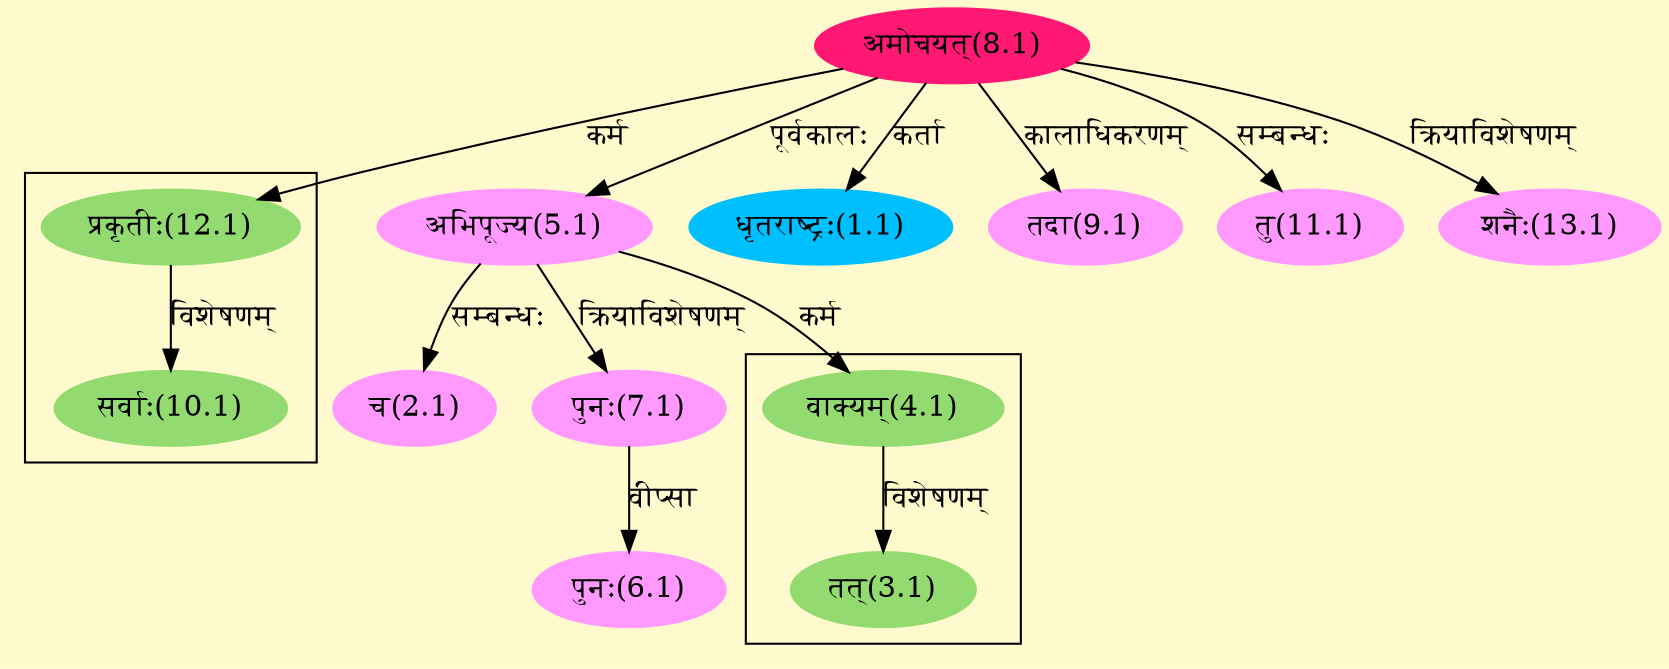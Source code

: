 digraph G{
rankdir=BT;
 compound=true;
 bgcolor="lemonchiffon1";

subgraph cluster_1{
Node3_1 [style=filled, color="#93DB70" label = "तत्(3.1)"]
Node4_1 [style=filled, color="#93DB70" label = "वाक्यम्(4.1)"]

}

subgraph cluster_2{
Node10_1 [style=filled, color="#93DB70" label = "सर्वाः(10.1)"]
Node12_1 [style=filled, color="#93DB70" label = "प्रकृतीः(12.1)"]

}
Node1_1 [style=filled, color="#00BFFF" label = "धृतराष्ट्रः(1.1)"]
Node8_1 [style=filled, color="#FF1975" label = "अमोचयत्(8.1)"]
Node2_1 [style=filled, color="#FF99FF" label = "च(2.1)"]
Node5_1 [style=filled, color="#FF99FF" label = "अभिपूज्य(5.1)"]
Node4_1 [style=filled, color="#93DB70" label = "वाक्यम्(4.1)"]
Node6_1 [style=filled, color="#FF99FF" label = "पुनः(6.1)"]
Node7_1 [style=filled, color="#FF99FF" label = "पुनः(7.1)"]
Node [style=filled, color="" label = "()"]
Node9_1 [style=filled, color="#FF99FF" label = "तदा(9.1)"]
Node11_1 [style=filled, color="#FF99FF" label = "तु(11.1)"]
Node12_1 [style=filled, color="#93DB70" label = "प्रकृतीः(12.1)"]
Node13_1 [style=filled, color="#FF99FF" label = "शनैः(13.1)"]
/* Start of Relations section */

Node1_1 -> Node8_1 [  label="कर्ता"  dir="back" ]
Node2_1 -> Node5_1 [  label="सम्बन्धः"  dir="back" ]
Node3_1 -> Node4_1 [  label="विशेषणम्"  dir="back" ]
Node4_1 -> Node5_1 [  label="कर्म"  dir="back" ]
Node5_1 -> Node8_1 [  label="पूर्वकालः"  dir="back" ]
Node6_1 -> Node7_1 [  label="वीप्सा"  dir="back" ]
Node7_1 -> Node5_1 [  label="क्रियाविशेषणम्"  dir="back" ]
Node9_1 -> Node8_1 [  label="कालाधिकरणम्"  dir="back" ]
Node10_1 -> Node12_1 [  label="विशेषणम्"  dir="back" ]
Node11_1 -> Node8_1 [  label="सम्बन्धः"  dir="back" ]
Node12_1 -> Node8_1 [  label="कर्म"  dir="back" ]
Node13_1 -> Node8_1 [  label="क्रियाविशेषणम्"  dir="back" ]
}
